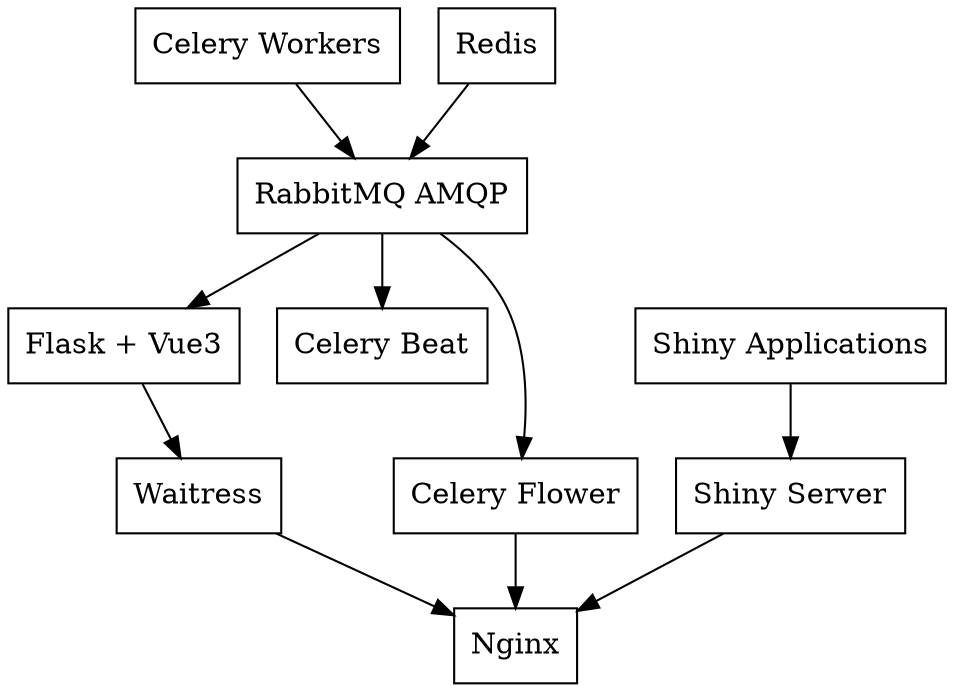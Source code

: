 # export by: dot -Tpng -o netStruct.png netStruct.gv

digraph netStruct
{
    graph [rankdir=TB]

    node [shape = box]
    flaskVue3 [label = "Flask + Vue3"]
    celeryWorkers [label = "Celery Workers"]
    celeryBeat [label = "Celery Beat"]
    celeryFlower [label = "Celery Flower"]
    redis [label = "Redis"]
    rabbitmqAMQP [label = "RabbitMQ AMQP"]
    shinyServer [label = "Shiny Server"]
    shinyApp [label = "Shiny Applications"]
    waitress [label = "Waitress"]
    nginx [label = "Nginx"]

    {redis, celeryWorkers} -> rabbitmqAMQP -> flaskVue3 -> waitress -> nginx
    rabbitmqAMQP -> celeryFlower
    rabbitmqAMQP -> celeryBeat
    celeryFlower -> nginx
    shinyApp -> shinyServer -> nginx
}